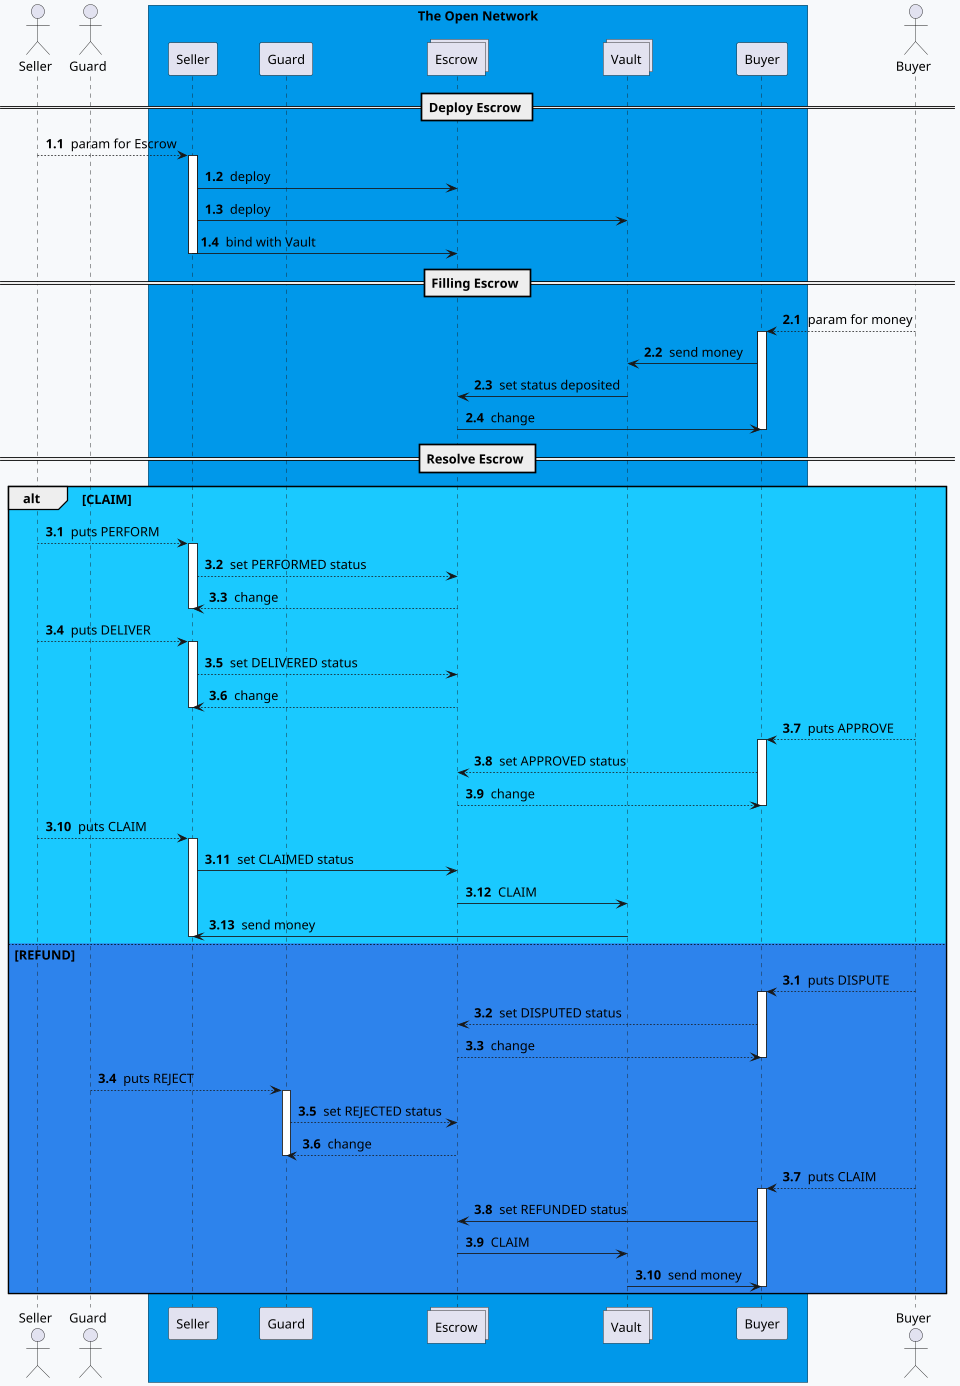 @startuml
'https://plantuml.com/sequence-diagram

scale 960 width
skinparam shadowing false

skinparam defaultFontName "IBM Plex Sans, Noto Sans, Verdana"
skinparam defaultFontSize 15
skinparam BackgroundColor #F7F9FB
skinparam ParticipantPadding 20
skinparam BoxPadding 10
skinparam Padding 2
actor Seller
actor Guard

box "The Open Network" #0098EA
participant WS as "Seller"
participant WG as "Guard"
collections Escrow
collections Vault
participant WB as "Buyer"
end box

actor Buyer

== Deploy Escrow ==
autonumber 1.1
Seller --> WS: param for Escrow
activate WS
WS -> Escrow: deploy
WS -> Vault: deploy
WS -> Escrow: bind with Vault
deactivate WS

== Filling Escrow ==
autonumber 2.1
Buyer --> WB: param for money
activate WB
WB -> Vault: send money
Vault -> Escrow: set status deposited
Escrow -> WB: change
deactivate WB

== Resolve Escrow ==
alt #1AC9FF CLAIM
    autonumber 3.1
    Seller --> WS: puts PERFORM
    activate WS
    WS --> Escrow: set PERFORMED status
    Escrow --> WS: change
    deactivate WS

    Seller --> WS: puts DELIVER
    activate WS
    WS --> Escrow: set DELIVERED status
    Escrow --> WS: change
    deactivate WS

    Buyer --> WB: puts APPROVE
    activate WB
    WB --> Escrow: set APPROVED status
    Escrow --> WB: change
    deactivate WB

    Seller --> WS: puts CLAIM
    activate WS
    WS -> Escrow: set CLAIMED status
    Escrow -> Vault: CLAIM
    Vault -> WS: send money
    deactivate WS

else #2D83EC REFUND
    autonumber 3.1
    Buyer --> WB: puts DISPUTE
    activate WB
    WB --> Escrow: set DISPUTED status
    Escrow --> WB: change
    deactivate WB

    Guard --> WG: puts REJECT
    activate WG
    WG --> Escrow: set REJECTED status
    Escrow --> WG: change
    deactivate WG

    Buyer --> WB: puts CLAIM
    activate WB
    WB -> Escrow: set REFUNDED status
    Escrow -> Vault: CLAIM
    Vault -> WB: send money
    deactivate WB
end

@enduml
